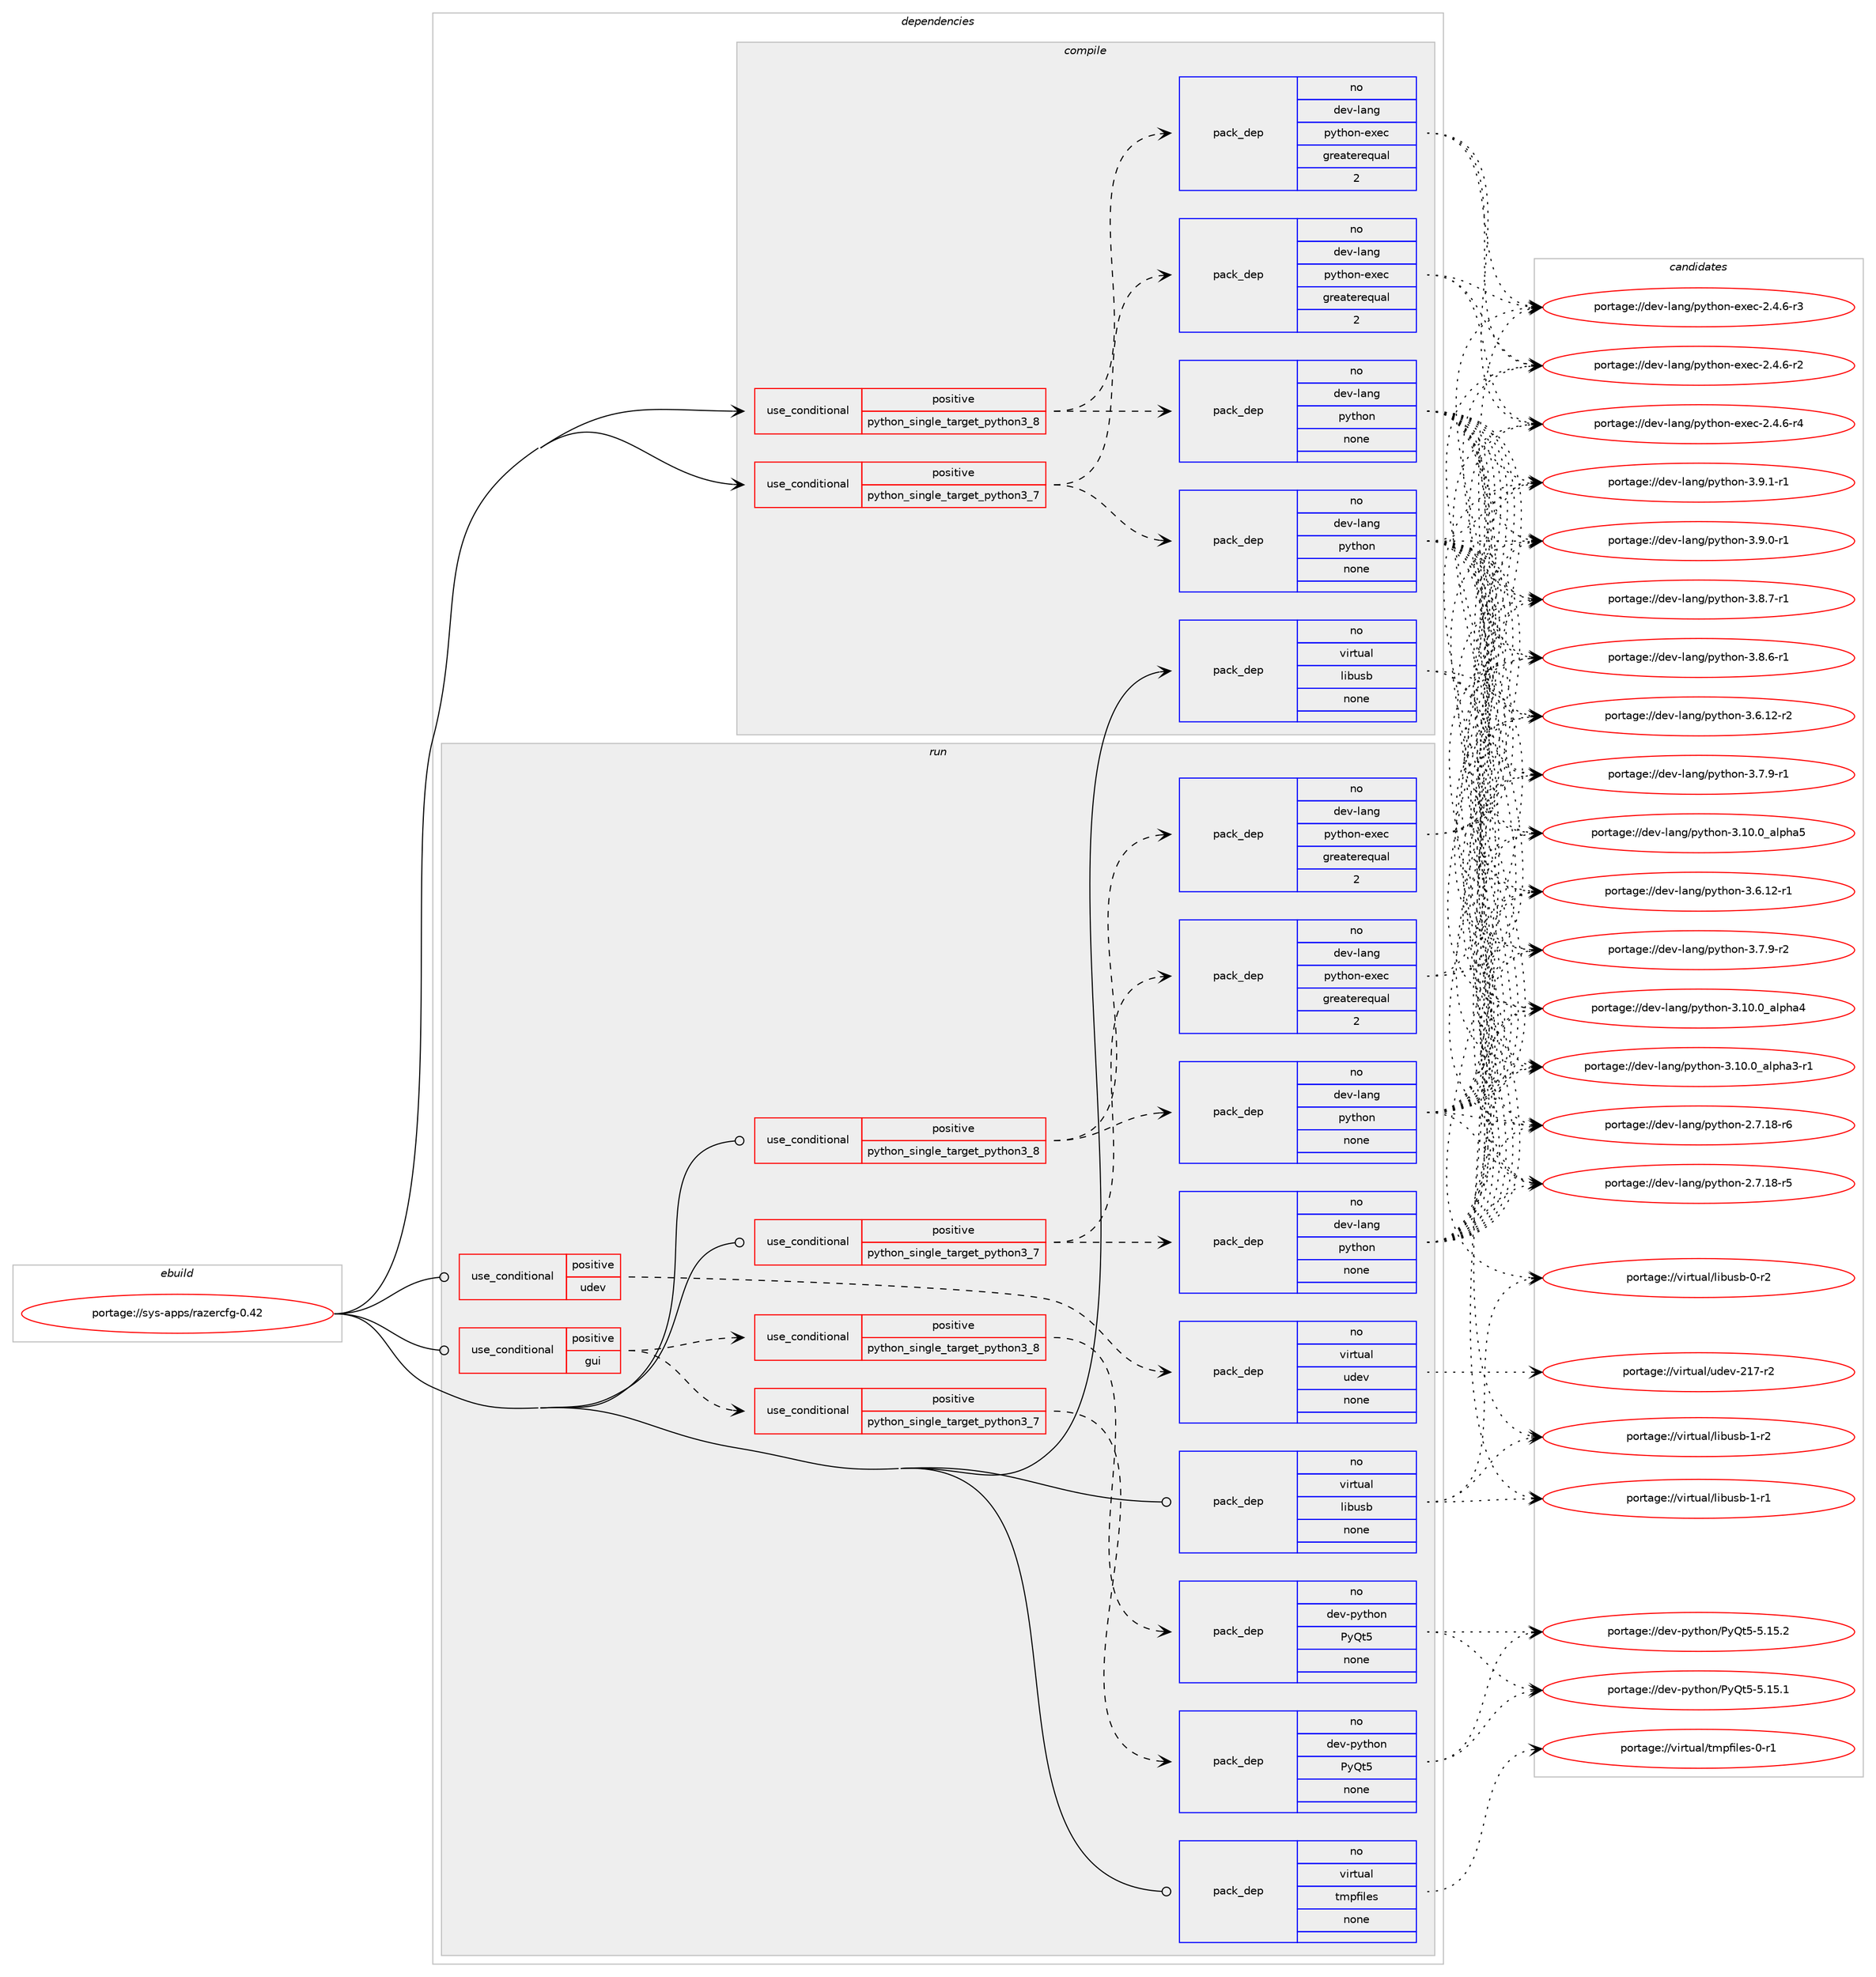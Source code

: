 digraph prolog {

# *************
# Graph options
# *************

newrank=true;
concentrate=true;
compound=true;
graph [rankdir=LR,fontname=Helvetica,fontsize=10,ranksep=1.5];#, ranksep=2.5, nodesep=0.2];
edge  [arrowhead=vee];
node  [fontname=Helvetica,fontsize=10];

# **********
# The ebuild
# **********

subgraph cluster_leftcol {
color=gray;
rank=same;
label=<<i>ebuild</i>>;
id [label="portage://sys-apps/razercfg-0.42", color=red, width=4, href="../sys-apps/razercfg-0.42.svg"];
}

# ****************
# The dependencies
# ****************

subgraph cluster_midcol {
color=gray;
label=<<i>dependencies</i>>;
subgraph cluster_compile {
fillcolor="#eeeeee";
style=filled;
label=<<i>compile</i>>;
subgraph cond3118 {
dependency10109 [label=<<TABLE BORDER="0" CELLBORDER="1" CELLSPACING="0" CELLPADDING="4"><TR><TD ROWSPAN="3" CELLPADDING="10">use_conditional</TD></TR><TR><TD>positive</TD></TR><TR><TD>python_single_target_python3_7</TD></TR></TABLE>>, shape=none, color=red];
subgraph pack6884 {
dependency10110 [label=<<TABLE BORDER="0" CELLBORDER="1" CELLSPACING="0" CELLPADDING="4" WIDTH="220"><TR><TD ROWSPAN="6" CELLPADDING="30">pack_dep</TD></TR><TR><TD WIDTH="110">no</TD></TR><TR><TD>dev-lang</TD></TR><TR><TD>python</TD></TR><TR><TD>none</TD></TR><TR><TD></TD></TR></TABLE>>, shape=none, color=blue];
}
dependency10109:e -> dependency10110:w [weight=20,style="dashed",arrowhead="vee"];
subgraph pack6885 {
dependency10111 [label=<<TABLE BORDER="0" CELLBORDER="1" CELLSPACING="0" CELLPADDING="4" WIDTH="220"><TR><TD ROWSPAN="6" CELLPADDING="30">pack_dep</TD></TR><TR><TD WIDTH="110">no</TD></TR><TR><TD>dev-lang</TD></TR><TR><TD>python-exec</TD></TR><TR><TD>greaterequal</TD></TR><TR><TD>2</TD></TR></TABLE>>, shape=none, color=blue];
}
dependency10109:e -> dependency10111:w [weight=20,style="dashed",arrowhead="vee"];
}
id:e -> dependency10109:w [weight=20,style="solid",arrowhead="vee"];
subgraph cond3119 {
dependency10112 [label=<<TABLE BORDER="0" CELLBORDER="1" CELLSPACING="0" CELLPADDING="4"><TR><TD ROWSPAN="3" CELLPADDING="10">use_conditional</TD></TR><TR><TD>positive</TD></TR><TR><TD>python_single_target_python3_8</TD></TR></TABLE>>, shape=none, color=red];
subgraph pack6886 {
dependency10113 [label=<<TABLE BORDER="0" CELLBORDER="1" CELLSPACING="0" CELLPADDING="4" WIDTH="220"><TR><TD ROWSPAN="6" CELLPADDING="30">pack_dep</TD></TR><TR><TD WIDTH="110">no</TD></TR><TR><TD>dev-lang</TD></TR><TR><TD>python</TD></TR><TR><TD>none</TD></TR><TR><TD></TD></TR></TABLE>>, shape=none, color=blue];
}
dependency10112:e -> dependency10113:w [weight=20,style="dashed",arrowhead="vee"];
subgraph pack6887 {
dependency10114 [label=<<TABLE BORDER="0" CELLBORDER="1" CELLSPACING="0" CELLPADDING="4" WIDTH="220"><TR><TD ROWSPAN="6" CELLPADDING="30">pack_dep</TD></TR><TR><TD WIDTH="110">no</TD></TR><TR><TD>dev-lang</TD></TR><TR><TD>python-exec</TD></TR><TR><TD>greaterequal</TD></TR><TR><TD>2</TD></TR></TABLE>>, shape=none, color=blue];
}
dependency10112:e -> dependency10114:w [weight=20,style="dashed",arrowhead="vee"];
}
id:e -> dependency10112:w [weight=20,style="solid",arrowhead="vee"];
subgraph pack6888 {
dependency10115 [label=<<TABLE BORDER="0" CELLBORDER="1" CELLSPACING="0" CELLPADDING="4" WIDTH="220"><TR><TD ROWSPAN="6" CELLPADDING="30">pack_dep</TD></TR><TR><TD WIDTH="110">no</TD></TR><TR><TD>virtual</TD></TR><TR><TD>libusb</TD></TR><TR><TD>none</TD></TR><TR><TD></TD></TR></TABLE>>, shape=none, color=blue];
}
id:e -> dependency10115:w [weight=20,style="solid",arrowhead="vee"];
}
subgraph cluster_compileandrun {
fillcolor="#eeeeee";
style=filled;
label=<<i>compile and run</i>>;
}
subgraph cluster_run {
fillcolor="#eeeeee";
style=filled;
label=<<i>run</i>>;
subgraph cond3120 {
dependency10116 [label=<<TABLE BORDER="0" CELLBORDER="1" CELLSPACING="0" CELLPADDING="4"><TR><TD ROWSPAN="3" CELLPADDING="10">use_conditional</TD></TR><TR><TD>positive</TD></TR><TR><TD>gui</TD></TR></TABLE>>, shape=none, color=red];
subgraph cond3121 {
dependency10117 [label=<<TABLE BORDER="0" CELLBORDER="1" CELLSPACING="0" CELLPADDING="4"><TR><TD ROWSPAN="3" CELLPADDING="10">use_conditional</TD></TR><TR><TD>positive</TD></TR><TR><TD>python_single_target_python3_7</TD></TR></TABLE>>, shape=none, color=red];
subgraph pack6889 {
dependency10118 [label=<<TABLE BORDER="0" CELLBORDER="1" CELLSPACING="0" CELLPADDING="4" WIDTH="220"><TR><TD ROWSPAN="6" CELLPADDING="30">pack_dep</TD></TR><TR><TD WIDTH="110">no</TD></TR><TR><TD>dev-python</TD></TR><TR><TD>PyQt5</TD></TR><TR><TD>none</TD></TR><TR><TD></TD></TR></TABLE>>, shape=none, color=blue];
}
dependency10117:e -> dependency10118:w [weight=20,style="dashed",arrowhead="vee"];
}
dependency10116:e -> dependency10117:w [weight=20,style="dashed",arrowhead="vee"];
subgraph cond3122 {
dependency10119 [label=<<TABLE BORDER="0" CELLBORDER="1" CELLSPACING="0" CELLPADDING="4"><TR><TD ROWSPAN="3" CELLPADDING="10">use_conditional</TD></TR><TR><TD>positive</TD></TR><TR><TD>python_single_target_python3_8</TD></TR></TABLE>>, shape=none, color=red];
subgraph pack6890 {
dependency10120 [label=<<TABLE BORDER="0" CELLBORDER="1" CELLSPACING="0" CELLPADDING="4" WIDTH="220"><TR><TD ROWSPAN="6" CELLPADDING="30">pack_dep</TD></TR><TR><TD WIDTH="110">no</TD></TR><TR><TD>dev-python</TD></TR><TR><TD>PyQt5</TD></TR><TR><TD>none</TD></TR><TR><TD></TD></TR></TABLE>>, shape=none, color=blue];
}
dependency10119:e -> dependency10120:w [weight=20,style="dashed",arrowhead="vee"];
}
dependency10116:e -> dependency10119:w [weight=20,style="dashed",arrowhead="vee"];
}
id:e -> dependency10116:w [weight=20,style="solid",arrowhead="odot"];
subgraph cond3123 {
dependency10121 [label=<<TABLE BORDER="0" CELLBORDER="1" CELLSPACING="0" CELLPADDING="4"><TR><TD ROWSPAN="3" CELLPADDING="10">use_conditional</TD></TR><TR><TD>positive</TD></TR><TR><TD>python_single_target_python3_7</TD></TR></TABLE>>, shape=none, color=red];
subgraph pack6891 {
dependency10122 [label=<<TABLE BORDER="0" CELLBORDER="1" CELLSPACING="0" CELLPADDING="4" WIDTH="220"><TR><TD ROWSPAN="6" CELLPADDING="30">pack_dep</TD></TR><TR><TD WIDTH="110">no</TD></TR><TR><TD>dev-lang</TD></TR><TR><TD>python</TD></TR><TR><TD>none</TD></TR><TR><TD></TD></TR></TABLE>>, shape=none, color=blue];
}
dependency10121:e -> dependency10122:w [weight=20,style="dashed",arrowhead="vee"];
subgraph pack6892 {
dependency10123 [label=<<TABLE BORDER="0" CELLBORDER="1" CELLSPACING="0" CELLPADDING="4" WIDTH="220"><TR><TD ROWSPAN="6" CELLPADDING="30">pack_dep</TD></TR><TR><TD WIDTH="110">no</TD></TR><TR><TD>dev-lang</TD></TR><TR><TD>python-exec</TD></TR><TR><TD>greaterequal</TD></TR><TR><TD>2</TD></TR></TABLE>>, shape=none, color=blue];
}
dependency10121:e -> dependency10123:w [weight=20,style="dashed",arrowhead="vee"];
}
id:e -> dependency10121:w [weight=20,style="solid",arrowhead="odot"];
subgraph cond3124 {
dependency10124 [label=<<TABLE BORDER="0" CELLBORDER="1" CELLSPACING="0" CELLPADDING="4"><TR><TD ROWSPAN="3" CELLPADDING="10">use_conditional</TD></TR><TR><TD>positive</TD></TR><TR><TD>python_single_target_python3_8</TD></TR></TABLE>>, shape=none, color=red];
subgraph pack6893 {
dependency10125 [label=<<TABLE BORDER="0" CELLBORDER="1" CELLSPACING="0" CELLPADDING="4" WIDTH="220"><TR><TD ROWSPAN="6" CELLPADDING="30">pack_dep</TD></TR><TR><TD WIDTH="110">no</TD></TR><TR><TD>dev-lang</TD></TR><TR><TD>python</TD></TR><TR><TD>none</TD></TR><TR><TD></TD></TR></TABLE>>, shape=none, color=blue];
}
dependency10124:e -> dependency10125:w [weight=20,style="dashed",arrowhead="vee"];
subgraph pack6894 {
dependency10126 [label=<<TABLE BORDER="0" CELLBORDER="1" CELLSPACING="0" CELLPADDING="4" WIDTH="220"><TR><TD ROWSPAN="6" CELLPADDING="30">pack_dep</TD></TR><TR><TD WIDTH="110">no</TD></TR><TR><TD>dev-lang</TD></TR><TR><TD>python-exec</TD></TR><TR><TD>greaterequal</TD></TR><TR><TD>2</TD></TR></TABLE>>, shape=none, color=blue];
}
dependency10124:e -> dependency10126:w [weight=20,style="dashed",arrowhead="vee"];
}
id:e -> dependency10124:w [weight=20,style="solid",arrowhead="odot"];
subgraph cond3125 {
dependency10127 [label=<<TABLE BORDER="0" CELLBORDER="1" CELLSPACING="0" CELLPADDING="4"><TR><TD ROWSPAN="3" CELLPADDING="10">use_conditional</TD></TR><TR><TD>positive</TD></TR><TR><TD>udev</TD></TR></TABLE>>, shape=none, color=red];
subgraph pack6895 {
dependency10128 [label=<<TABLE BORDER="0" CELLBORDER="1" CELLSPACING="0" CELLPADDING="4" WIDTH="220"><TR><TD ROWSPAN="6" CELLPADDING="30">pack_dep</TD></TR><TR><TD WIDTH="110">no</TD></TR><TR><TD>virtual</TD></TR><TR><TD>udev</TD></TR><TR><TD>none</TD></TR><TR><TD></TD></TR></TABLE>>, shape=none, color=blue];
}
dependency10127:e -> dependency10128:w [weight=20,style="dashed",arrowhead="vee"];
}
id:e -> dependency10127:w [weight=20,style="solid",arrowhead="odot"];
subgraph pack6896 {
dependency10129 [label=<<TABLE BORDER="0" CELLBORDER="1" CELLSPACING="0" CELLPADDING="4" WIDTH="220"><TR><TD ROWSPAN="6" CELLPADDING="30">pack_dep</TD></TR><TR><TD WIDTH="110">no</TD></TR><TR><TD>virtual</TD></TR><TR><TD>libusb</TD></TR><TR><TD>none</TD></TR><TR><TD></TD></TR></TABLE>>, shape=none, color=blue];
}
id:e -> dependency10129:w [weight=20,style="solid",arrowhead="odot"];
subgraph pack6897 {
dependency10130 [label=<<TABLE BORDER="0" CELLBORDER="1" CELLSPACING="0" CELLPADDING="4" WIDTH="220"><TR><TD ROWSPAN="6" CELLPADDING="30">pack_dep</TD></TR><TR><TD WIDTH="110">no</TD></TR><TR><TD>virtual</TD></TR><TR><TD>tmpfiles</TD></TR><TR><TD>none</TD></TR><TR><TD></TD></TR></TABLE>>, shape=none, color=blue];
}
id:e -> dependency10130:w [weight=20,style="solid",arrowhead="odot"];
}
}

# **************
# The candidates
# **************

subgraph cluster_choices {
rank=same;
color=gray;
label=<<i>candidates</i>>;

subgraph choice6884 {
color=black;
nodesep=1;
choice1001011184510897110103471121211161041111104551465746494511449 [label="portage://dev-lang/python-3.9.1-r1", color=red, width=4,href="../dev-lang/python-3.9.1-r1.svg"];
choice1001011184510897110103471121211161041111104551465746484511449 [label="portage://dev-lang/python-3.9.0-r1", color=red, width=4,href="../dev-lang/python-3.9.0-r1.svg"];
choice1001011184510897110103471121211161041111104551465646554511449 [label="portage://dev-lang/python-3.8.7-r1", color=red, width=4,href="../dev-lang/python-3.8.7-r1.svg"];
choice1001011184510897110103471121211161041111104551465646544511449 [label="portage://dev-lang/python-3.8.6-r1", color=red, width=4,href="../dev-lang/python-3.8.6-r1.svg"];
choice1001011184510897110103471121211161041111104551465546574511450 [label="portage://dev-lang/python-3.7.9-r2", color=red, width=4,href="../dev-lang/python-3.7.9-r2.svg"];
choice1001011184510897110103471121211161041111104551465546574511449 [label="portage://dev-lang/python-3.7.9-r1", color=red, width=4,href="../dev-lang/python-3.7.9-r1.svg"];
choice100101118451089711010347112121116104111110455146544649504511450 [label="portage://dev-lang/python-3.6.12-r2", color=red, width=4,href="../dev-lang/python-3.6.12-r2.svg"];
choice100101118451089711010347112121116104111110455146544649504511449 [label="portage://dev-lang/python-3.6.12-r1", color=red, width=4,href="../dev-lang/python-3.6.12-r1.svg"];
choice1001011184510897110103471121211161041111104551464948464895971081121049753 [label="portage://dev-lang/python-3.10.0_alpha5", color=red, width=4,href="../dev-lang/python-3.10.0_alpha5.svg"];
choice1001011184510897110103471121211161041111104551464948464895971081121049752 [label="portage://dev-lang/python-3.10.0_alpha4", color=red, width=4,href="../dev-lang/python-3.10.0_alpha4.svg"];
choice10010111845108971101034711212111610411111045514649484648959710811210497514511449 [label="portage://dev-lang/python-3.10.0_alpha3-r1", color=red, width=4,href="../dev-lang/python-3.10.0_alpha3-r1.svg"];
choice100101118451089711010347112121116104111110455046554649564511454 [label="portage://dev-lang/python-2.7.18-r6", color=red, width=4,href="../dev-lang/python-2.7.18-r6.svg"];
choice100101118451089711010347112121116104111110455046554649564511453 [label="portage://dev-lang/python-2.7.18-r5", color=red, width=4,href="../dev-lang/python-2.7.18-r5.svg"];
dependency10110:e -> choice1001011184510897110103471121211161041111104551465746494511449:w [style=dotted,weight="100"];
dependency10110:e -> choice1001011184510897110103471121211161041111104551465746484511449:w [style=dotted,weight="100"];
dependency10110:e -> choice1001011184510897110103471121211161041111104551465646554511449:w [style=dotted,weight="100"];
dependency10110:e -> choice1001011184510897110103471121211161041111104551465646544511449:w [style=dotted,weight="100"];
dependency10110:e -> choice1001011184510897110103471121211161041111104551465546574511450:w [style=dotted,weight="100"];
dependency10110:e -> choice1001011184510897110103471121211161041111104551465546574511449:w [style=dotted,weight="100"];
dependency10110:e -> choice100101118451089711010347112121116104111110455146544649504511450:w [style=dotted,weight="100"];
dependency10110:e -> choice100101118451089711010347112121116104111110455146544649504511449:w [style=dotted,weight="100"];
dependency10110:e -> choice1001011184510897110103471121211161041111104551464948464895971081121049753:w [style=dotted,weight="100"];
dependency10110:e -> choice1001011184510897110103471121211161041111104551464948464895971081121049752:w [style=dotted,weight="100"];
dependency10110:e -> choice10010111845108971101034711212111610411111045514649484648959710811210497514511449:w [style=dotted,weight="100"];
dependency10110:e -> choice100101118451089711010347112121116104111110455046554649564511454:w [style=dotted,weight="100"];
dependency10110:e -> choice100101118451089711010347112121116104111110455046554649564511453:w [style=dotted,weight="100"];
}
subgraph choice6885 {
color=black;
nodesep=1;
choice10010111845108971101034711212111610411111045101120101994550465246544511452 [label="portage://dev-lang/python-exec-2.4.6-r4", color=red, width=4,href="../dev-lang/python-exec-2.4.6-r4.svg"];
choice10010111845108971101034711212111610411111045101120101994550465246544511451 [label="portage://dev-lang/python-exec-2.4.6-r3", color=red, width=4,href="../dev-lang/python-exec-2.4.6-r3.svg"];
choice10010111845108971101034711212111610411111045101120101994550465246544511450 [label="portage://dev-lang/python-exec-2.4.6-r2", color=red, width=4,href="../dev-lang/python-exec-2.4.6-r2.svg"];
dependency10111:e -> choice10010111845108971101034711212111610411111045101120101994550465246544511452:w [style=dotted,weight="100"];
dependency10111:e -> choice10010111845108971101034711212111610411111045101120101994550465246544511451:w [style=dotted,weight="100"];
dependency10111:e -> choice10010111845108971101034711212111610411111045101120101994550465246544511450:w [style=dotted,weight="100"];
}
subgraph choice6886 {
color=black;
nodesep=1;
choice1001011184510897110103471121211161041111104551465746494511449 [label="portage://dev-lang/python-3.9.1-r1", color=red, width=4,href="../dev-lang/python-3.9.1-r1.svg"];
choice1001011184510897110103471121211161041111104551465746484511449 [label="portage://dev-lang/python-3.9.0-r1", color=red, width=4,href="../dev-lang/python-3.9.0-r1.svg"];
choice1001011184510897110103471121211161041111104551465646554511449 [label="portage://dev-lang/python-3.8.7-r1", color=red, width=4,href="../dev-lang/python-3.8.7-r1.svg"];
choice1001011184510897110103471121211161041111104551465646544511449 [label="portage://dev-lang/python-3.8.6-r1", color=red, width=4,href="../dev-lang/python-3.8.6-r1.svg"];
choice1001011184510897110103471121211161041111104551465546574511450 [label="portage://dev-lang/python-3.7.9-r2", color=red, width=4,href="../dev-lang/python-3.7.9-r2.svg"];
choice1001011184510897110103471121211161041111104551465546574511449 [label="portage://dev-lang/python-3.7.9-r1", color=red, width=4,href="../dev-lang/python-3.7.9-r1.svg"];
choice100101118451089711010347112121116104111110455146544649504511450 [label="portage://dev-lang/python-3.6.12-r2", color=red, width=4,href="../dev-lang/python-3.6.12-r2.svg"];
choice100101118451089711010347112121116104111110455146544649504511449 [label="portage://dev-lang/python-3.6.12-r1", color=red, width=4,href="../dev-lang/python-3.6.12-r1.svg"];
choice1001011184510897110103471121211161041111104551464948464895971081121049753 [label="portage://dev-lang/python-3.10.0_alpha5", color=red, width=4,href="../dev-lang/python-3.10.0_alpha5.svg"];
choice1001011184510897110103471121211161041111104551464948464895971081121049752 [label="portage://dev-lang/python-3.10.0_alpha4", color=red, width=4,href="../dev-lang/python-3.10.0_alpha4.svg"];
choice10010111845108971101034711212111610411111045514649484648959710811210497514511449 [label="portage://dev-lang/python-3.10.0_alpha3-r1", color=red, width=4,href="../dev-lang/python-3.10.0_alpha3-r1.svg"];
choice100101118451089711010347112121116104111110455046554649564511454 [label="portage://dev-lang/python-2.7.18-r6", color=red, width=4,href="../dev-lang/python-2.7.18-r6.svg"];
choice100101118451089711010347112121116104111110455046554649564511453 [label="portage://dev-lang/python-2.7.18-r5", color=red, width=4,href="../dev-lang/python-2.7.18-r5.svg"];
dependency10113:e -> choice1001011184510897110103471121211161041111104551465746494511449:w [style=dotted,weight="100"];
dependency10113:e -> choice1001011184510897110103471121211161041111104551465746484511449:w [style=dotted,weight="100"];
dependency10113:e -> choice1001011184510897110103471121211161041111104551465646554511449:w [style=dotted,weight="100"];
dependency10113:e -> choice1001011184510897110103471121211161041111104551465646544511449:w [style=dotted,weight="100"];
dependency10113:e -> choice1001011184510897110103471121211161041111104551465546574511450:w [style=dotted,weight="100"];
dependency10113:e -> choice1001011184510897110103471121211161041111104551465546574511449:w [style=dotted,weight="100"];
dependency10113:e -> choice100101118451089711010347112121116104111110455146544649504511450:w [style=dotted,weight="100"];
dependency10113:e -> choice100101118451089711010347112121116104111110455146544649504511449:w [style=dotted,weight="100"];
dependency10113:e -> choice1001011184510897110103471121211161041111104551464948464895971081121049753:w [style=dotted,weight="100"];
dependency10113:e -> choice1001011184510897110103471121211161041111104551464948464895971081121049752:w [style=dotted,weight="100"];
dependency10113:e -> choice10010111845108971101034711212111610411111045514649484648959710811210497514511449:w [style=dotted,weight="100"];
dependency10113:e -> choice100101118451089711010347112121116104111110455046554649564511454:w [style=dotted,weight="100"];
dependency10113:e -> choice100101118451089711010347112121116104111110455046554649564511453:w [style=dotted,weight="100"];
}
subgraph choice6887 {
color=black;
nodesep=1;
choice10010111845108971101034711212111610411111045101120101994550465246544511452 [label="portage://dev-lang/python-exec-2.4.6-r4", color=red, width=4,href="../dev-lang/python-exec-2.4.6-r4.svg"];
choice10010111845108971101034711212111610411111045101120101994550465246544511451 [label="portage://dev-lang/python-exec-2.4.6-r3", color=red, width=4,href="../dev-lang/python-exec-2.4.6-r3.svg"];
choice10010111845108971101034711212111610411111045101120101994550465246544511450 [label="portage://dev-lang/python-exec-2.4.6-r2", color=red, width=4,href="../dev-lang/python-exec-2.4.6-r2.svg"];
dependency10114:e -> choice10010111845108971101034711212111610411111045101120101994550465246544511452:w [style=dotted,weight="100"];
dependency10114:e -> choice10010111845108971101034711212111610411111045101120101994550465246544511451:w [style=dotted,weight="100"];
dependency10114:e -> choice10010111845108971101034711212111610411111045101120101994550465246544511450:w [style=dotted,weight="100"];
}
subgraph choice6888 {
color=black;
nodesep=1;
choice1181051141161179710847108105981171159845494511450 [label="portage://virtual/libusb-1-r2", color=red, width=4,href="../virtual/libusb-1-r2.svg"];
choice1181051141161179710847108105981171159845494511449 [label="portage://virtual/libusb-1-r1", color=red, width=4,href="../virtual/libusb-1-r1.svg"];
choice1181051141161179710847108105981171159845484511450 [label="portage://virtual/libusb-0-r2", color=red, width=4,href="../virtual/libusb-0-r2.svg"];
dependency10115:e -> choice1181051141161179710847108105981171159845494511450:w [style=dotted,weight="100"];
dependency10115:e -> choice1181051141161179710847108105981171159845494511449:w [style=dotted,weight="100"];
dependency10115:e -> choice1181051141161179710847108105981171159845484511450:w [style=dotted,weight="100"];
}
subgraph choice6889 {
color=black;
nodesep=1;
choice100101118451121211161041111104780121811165345534649534650 [label="portage://dev-python/PyQt5-5.15.2", color=red, width=4,href="../dev-python/PyQt5-5.15.2.svg"];
choice100101118451121211161041111104780121811165345534649534649 [label="portage://dev-python/PyQt5-5.15.1", color=red, width=4,href="../dev-python/PyQt5-5.15.1.svg"];
dependency10118:e -> choice100101118451121211161041111104780121811165345534649534650:w [style=dotted,weight="100"];
dependency10118:e -> choice100101118451121211161041111104780121811165345534649534649:w [style=dotted,weight="100"];
}
subgraph choice6890 {
color=black;
nodesep=1;
choice100101118451121211161041111104780121811165345534649534650 [label="portage://dev-python/PyQt5-5.15.2", color=red, width=4,href="../dev-python/PyQt5-5.15.2.svg"];
choice100101118451121211161041111104780121811165345534649534649 [label="portage://dev-python/PyQt5-5.15.1", color=red, width=4,href="../dev-python/PyQt5-5.15.1.svg"];
dependency10120:e -> choice100101118451121211161041111104780121811165345534649534650:w [style=dotted,weight="100"];
dependency10120:e -> choice100101118451121211161041111104780121811165345534649534649:w [style=dotted,weight="100"];
}
subgraph choice6891 {
color=black;
nodesep=1;
choice1001011184510897110103471121211161041111104551465746494511449 [label="portage://dev-lang/python-3.9.1-r1", color=red, width=4,href="../dev-lang/python-3.9.1-r1.svg"];
choice1001011184510897110103471121211161041111104551465746484511449 [label="portage://dev-lang/python-3.9.0-r1", color=red, width=4,href="../dev-lang/python-3.9.0-r1.svg"];
choice1001011184510897110103471121211161041111104551465646554511449 [label="portage://dev-lang/python-3.8.7-r1", color=red, width=4,href="../dev-lang/python-3.8.7-r1.svg"];
choice1001011184510897110103471121211161041111104551465646544511449 [label="portage://dev-lang/python-3.8.6-r1", color=red, width=4,href="../dev-lang/python-3.8.6-r1.svg"];
choice1001011184510897110103471121211161041111104551465546574511450 [label="portage://dev-lang/python-3.7.9-r2", color=red, width=4,href="../dev-lang/python-3.7.9-r2.svg"];
choice1001011184510897110103471121211161041111104551465546574511449 [label="portage://dev-lang/python-3.7.9-r1", color=red, width=4,href="../dev-lang/python-3.7.9-r1.svg"];
choice100101118451089711010347112121116104111110455146544649504511450 [label="portage://dev-lang/python-3.6.12-r2", color=red, width=4,href="../dev-lang/python-3.6.12-r2.svg"];
choice100101118451089711010347112121116104111110455146544649504511449 [label="portage://dev-lang/python-3.6.12-r1", color=red, width=4,href="../dev-lang/python-3.6.12-r1.svg"];
choice1001011184510897110103471121211161041111104551464948464895971081121049753 [label="portage://dev-lang/python-3.10.0_alpha5", color=red, width=4,href="../dev-lang/python-3.10.0_alpha5.svg"];
choice1001011184510897110103471121211161041111104551464948464895971081121049752 [label="portage://dev-lang/python-3.10.0_alpha4", color=red, width=4,href="../dev-lang/python-3.10.0_alpha4.svg"];
choice10010111845108971101034711212111610411111045514649484648959710811210497514511449 [label="portage://dev-lang/python-3.10.0_alpha3-r1", color=red, width=4,href="../dev-lang/python-3.10.0_alpha3-r1.svg"];
choice100101118451089711010347112121116104111110455046554649564511454 [label="portage://dev-lang/python-2.7.18-r6", color=red, width=4,href="../dev-lang/python-2.7.18-r6.svg"];
choice100101118451089711010347112121116104111110455046554649564511453 [label="portage://dev-lang/python-2.7.18-r5", color=red, width=4,href="../dev-lang/python-2.7.18-r5.svg"];
dependency10122:e -> choice1001011184510897110103471121211161041111104551465746494511449:w [style=dotted,weight="100"];
dependency10122:e -> choice1001011184510897110103471121211161041111104551465746484511449:w [style=dotted,weight="100"];
dependency10122:e -> choice1001011184510897110103471121211161041111104551465646554511449:w [style=dotted,weight="100"];
dependency10122:e -> choice1001011184510897110103471121211161041111104551465646544511449:w [style=dotted,weight="100"];
dependency10122:e -> choice1001011184510897110103471121211161041111104551465546574511450:w [style=dotted,weight="100"];
dependency10122:e -> choice1001011184510897110103471121211161041111104551465546574511449:w [style=dotted,weight="100"];
dependency10122:e -> choice100101118451089711010347112121116104111110455146544649504511450:w [style=dotted,weight="100"];
dependency10122:e -> choice100101118451089711010347112121116104111110455146544649504511449:w [style=dotted,weight="100"];
dependency10122:e -> choice1001011184510897110103471121211161041111104551464948464895971081121049753:w [style=dotted,weight="100"];
dependency10122:e -> choice1001011184510897110103471121211161041111104551464948464895971081121049752:w [style=dotted,weight="100"];
dependency10122:e -> choice10010111845108971101034711212111610411111045514649484648959710811210497514511449:w [style=dotted,weight="100"];
dependency10122:e -> choice100101118451089711010347112121116104111110455046554649564511454:w [style=dotted,weight="100"];
dependency10122:e -> choice100101118451089711010347112121116104111110455046554649564511453:w [style=dotted,weight="100"];
}
subgraph choice6892 {
color=black;
nodesep=1;
choice10010111845108971101034711212111610411111045101120101994550465246544511452 [label="portage://dev-lang/python-exec-2.4.6-r4", color=red, width=4,href="../dev-lang/python-exec-2.4.6-r4.svg"];
choice10010111845108971101034711212111610411111045101120101994550465246544511451 [label="portage://dev-lang/python-exec-2.4.6-r3", color=red, width=4,href="../dev-lang/python-exec-2.4.6-r3.svg"];
choice10010111845108971101034711212111610411111045101120101994550465246544511450 [label="portage://dev-lang/python-exec-2.4.6-r2", color=red, width=4,href="../dev-lang/python-exec-2.4.6-r2.svg"];
dependency10123:e -> choice10010111845108971101034711212111610411111045101120101994550465246544511452:w [style=dotted,weight="100"];
dependency10123:e -> choice10010111845108971101034711212111610411111045101120101994550465246544511451:w [style=dotted,weight="100"];
dependency10123:e -> choice10010111845108971101034711212111610411111045101120101994550465246544511450:w [style=dotted,weight="100"];
}
subgraph choice6893 {
color=black;
nodesep=1;
choice1001011184510897110103471121211161041111104551465746494511449 [label="portage://dev-lang/python-3.9.1-r1", color=red, width=4,href="../dev-lang/python-3.9.1-r1.svg"];
choice1001011184510897110103471121211161041111104551465746484511449 [label="portage://dev-lang/python-3.9.0-r1", color=red, width=4,href="../dev-lang/python-3.9.0-r1.svg"];
choice1001011184510897110103471121211161041111104551465646554511449 [label="portage://dev-lang/python-3.8.7-r1", color=red, width=4,href="../dev-lang/python-3.8.7-r1.svg"];
choice1001011184510897110103471121211161041111104551465646544511449 [label="portage://dev-lang/python-3.8.6-r1", color=red, width=4,href="../dev-lang/python-3.8.6-r1.svg"];
choice1001011184510897110103471121211161041111104551465546574511450 [label="portage://dev-lang/python-3.7.9-r2", color=red, width=4,href="../dev-lang/python-3.7.9-r2.svg"];
choice1001011184510897110103471121211161041111104551465546574511449 [label="portage://dev-lang/python-3.7.9-r1", color=red, width=4,href="../dev-lang/python-3.7.9-r1.svg"];
choice100101118451089711010347112121116104111110455146544649504511450 [label="portage://dev-lang/python-3.6.12-r2", color=red, width=4,href="../dev-lang/python-3.6.12-r2.svg"];
choice100101118451089711010347112121116104111110455146544649504511449 [label="portage://dev-lang/python-3.6.12-r1", color=red, width=4,href="../dev-lang/python-3.6.12-r1.svg"];
choice1001011184510897110103471121211161041111104551464948464895971081121049753 [label="portage://dev-lang/python-3.10.0_alpha5", color=red, width=4,href="../dev-lang/python-3.10.0_alpha5.svg"];
choice1001011184510897110103471121211161041111104551464948464895971081121049752 [label="portage://dev-lang/python-3.10.0_alpha4", color=red, width=4,href="../dev-lang/python-3.10.0_alpha4.svg"];
choice10010111845108971101034711212111610411111045514649484648959710811210497514511449 [label="portage://dev-lang/python-3.10.0_alpha3-r1", color=red, width=4,href="../dev-lang/python-3.10.0_alpha3-r1.svg"];
choice100101118451089711010347112121116104111110455046554649564511454 [label="portage://dev-lang/python-2.7.18-r6", color=red, width=4,href="../dev-lang/python-2.7.18-r6.svg"];
choice100101118451089711010347112121116104111110455046554649564511453 [label="portage://dev-lang/python-2.7.18-r5", color=red, width=4,href="../dev-lang/python-2.7.18-r5.svg"];
dependency10125:e -> choice1001011184510897110103471121211161041111104551465746494511449:w [style=dotted,weight="100"];
dependency10125:e -> choice1001011184510897110103471121211161041111104551465746484511449:w [style=dotted,weight="100"];
dependency10125:e -> choice1001011184510897110103471121211161041111104551465646554511449:w [style=dotted,weight="100"];
dependency10125:e -> choice1001011184510897110103471121211161041111104551465646544511449:w [style=dotted,weight="100"];
dependency10125:e -> choice1001011184510897110103471121211161041111104551465546574511450:w [style=dotted,weight="100"];
dependency10125:e -> choice1001011184510897110103471121211161041111104551465546574511449:w [style=dotted,weight="100"];
dependency10125:e -> choice100101118451089711010347112121116104111110455146544649504511450:w [style=dotted,weight="100"];
dependency10125:e -> choice100101118451089711010347112121116104111110455146544649504511449:w [style=dotted,weight="100"];
dependency10125:e -> choice1001011184510897110103471121211161041111104551464948464895971081121049753:w [style=dotted,weight="100"];
dependency10125:e -> choice1001011184510897110103471121211161041111104551464948464895971081121049752:w [style=dotted,weight="100"];
dependency10125:e -> choice10010111845108971101034711212111610411111045514649484648959710811210497514511449:w [style=dotted,weight="100"];
dependency10125:e -> choice100101118451089711010347112121116104111110455046554649564511454:w [style=dotted,weight="100"];
dependency10125:e -> choice100101118451089711010347112121116104111110455046554649564511453:w [style=dotted,weight="100"];
}
subgraph choice6894 {
color=black;
nodesep=1;
choice10010111845108971101034711212111610411111045101120101994550465246544511452 [label="portage://dev-lang/python-exec-2.4.6-r4", color=red, width=4,href="../dev-lang/python-exec-2.4.6-r4.svg"];
choice10010111845108971101034711212111610411111045101120101994550465246544511451 [label="portage://dev-lang/python-exec-2.4.6-r3", color=red, width=4,href="../dev-lang/python-exec-2.4.6-r3.svg"];
choice10010111845108971101034711212111610411111045101120101994550465246544511450 [label="portage://dev-lang/python-exec-2.4.6-r2", color=red, width=4,href="../dev-lang/python-exec-2.4.6-r2.svg"];
dependency10126:e -> choice10010111845108971101034711212111610411111045101120101994550465246544511452:w [style=dotted,weight="100"];
dependency10126:e -> choice10010111845108971101034711212111610411111045101120101994550465246544511451:w [style=dotted,weight="100"];
dependency10126:e -> choice10010111845108971101034711212111610411111045101120101994550465246544511450:w [style=dotted,weight="100"];
}
subgraph choice6895 {
color=black;
nodesep=1;
choice1181051141161179710847117100101118455049554511450 [label="portage://virtual/udev-217-r2", color=red, width=4,href="../virtual/udev-217-r2.svg"];
dependency10128:e -> choice1181051141161179710847117100101118455049554511450:w [style=dotted,weight="100"];
}
subgraph choice6896 {
color=black;
nodesep=1;
choice1181051141161179710847108105981171159845494511450 [label="portage://virtual/libusb-1-r2", color=red, width=4,href="../virtual/libusb-1-r2.svg"];
choice1181051141161179710847108105981171159845494511449 [label="portage://virtual/libusb-1-r1", color=red, width=4,href="../virtual/libusb-1-r1.svg"];
choice1181051141161179710847108105981171159845484511450 [label="portage://virtual/libusb-0-r2", color=red, width=4,href="../virtual/libusb-0-r2.svg"];
dependency10129:e -> choice1181051141161179710847108105981171159845494511450:w [style=dotted,weight="100"];
dependency10129:e -> choice1181051141161179710847108105981171159845494511449:w [style=dotted,weight="100"];
dependency10129:e -> choice1181051141161179710847108105981171159845484511450:w [style=dotted,weight="100"];
}
subgraph choice6897 {
color=black;
nodesep=1;
choice118105114116117971084711610911210210510810111545484511449 [label="portage://virtual/tmpfiles-0-r1", color=red, width=4,href="../virtual/tmpfiles-0-r1.svg"];
dependency10130:e -> choice118105114116117971084711610911210210510810111545484511449:w [style=dotted,weight="100"];
}
}

}
